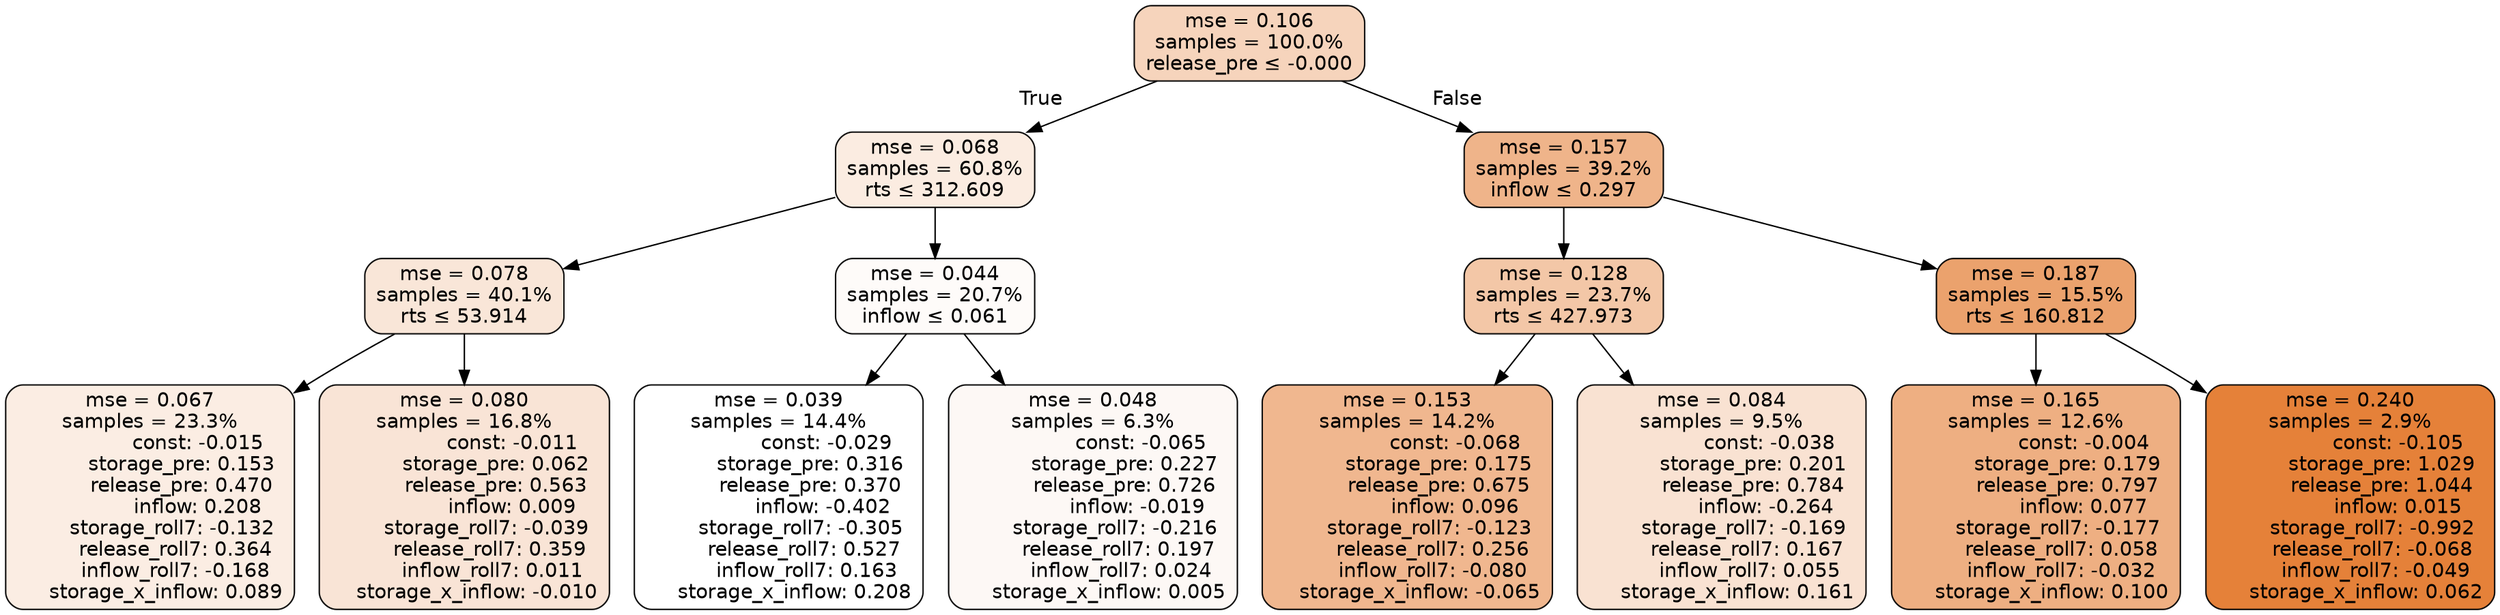 digraph tree {
bgcolor="transparent"
node [shape=rectangle, style="filled, rounded", color="black", fontname=helvetica] ;
edge [fontname=helvetica] ;
	"0" [label="mse = 0.106
samples = 100.0%
release_pre &le; -0.000", fillcolor="#f6d4bc"]
	"1" [label="mse = 0.068
samples = 60.8%
rts &le; 312.609", fillcolor="#fbece1"]
	"2" [label="mse = 0.078
samples = 40.1%
rts &le; 53.914", fillcolor="#f9e6d8"]
	"3" [label="mse = 0.067
samples = 23.3%
               const: -0.015
          storage_pre: 0.153
          release_pre: 0.470
               inflow: 0.208
       storage_roll7: -0.132
        release_roll7: 0.364
        inflow_roll7: -0.168
     storage_x_inflow: 0.089", fillcolor="#fbede3"]
	"4" [label="mse = 0.080
samples = 16.8%
               const: -0.011
          storage_pre: 0.062
          release_pre: 0.563
               inflow: 0.009
       storage_roll7: -0.039
        release_roll7: 0.359
         inflow_roll7: 0.011
    storage_x_inflow: -0.010", fillcolor="#f9e4d6"]
	"5" [label="mse = 0.044
samples = 20.7%
inflow &le; 0.061", fillcolor="#fefbf9"]
	"6" [label="mse = 0.039
samples = 14.4%
               const: -0.029
          storage_pre: 0.316
          release_pre: 0.370
              inflow: -0.402
       storage_roll7: -0.305
        release_roll7: 0.527
         inflow_roll7: 0.163
     storage_x_inflow: 0.208", fillcolor="#ffffff"]
	"7" [label="mse = 0.048
samples = 6.3%
               const: -0.065
          storage_pre: 0.227
          release_pre: 0.726
              inflow: -0.019
       storage_roll7: -0.216
        release_roll7: 0.197
         inflow_roll7: 0.024
     storage_x_inflow: 0.005", fillcolor="#fdf8f5"]
	"8" [label="mse = 0.157
samples = 39.2%
inflow &le; 0.297", fillcolor="#efb48a"]
	"9" [label="mse = 0.128
samples = 23.7%
rts &le; 427.973", fillcolor="#f3c7a7"]
	"10" [label="mse = 0.153
samples = 14.2%
               const: -0.068
          storage_pre: 0.175
          release_pre: 0.675
               inflow: 0.096
       storage_roll7: -0.123
        release_roll7: 0.256
        inflow_roll7: -0.080
    storage_x_inflow: -0.065", fillcolor="#f0b78f"]
	"11" [label="mse = 0.084
samples = 9.5%
               const: -0.038
          storage_pre: 0.201
          release_pre: 0.784
              inflow: -0.264
       storage_roll7: -0.169
        release_roll7: 0.167
         inflow_roll7: 0.055
     storage_x_inflow: 0.161", fillcolor="#f9e2d2"]
	"12" [label="mse = 0.187
samples = 15.5%
rts &le; 160.812", fillcolor="#eba26d"]
	"13" [label="mse = 0.165
samples = 12.6%
               const: -0.004
          storage_pre: 0.179
          release_pre: 0.797
               inflow: 0.077
       storage_roll7: -0.177
        release_roll7: 0.058
        inflow_roll7: -0.032
     storage_x_inflow: 0.100", fillcolor="#eeaf82"]
	"14" [label="mse = 0.240
samples = 2.9%
               const: -0.105
          storage_pre: 1.029
          release_pre: 1.044
               inflow: 0.015
       storage_roll7: -0.992
       release_roll7: -0.068
        inflow_roll7: -0.049
     storage_x_inflow: 0.062", fillcolor="#e58139"]

	"0" -> "1" [labeldistance=2.5, labelangle=45, headlabel="True"]
	"1" -> "2"
	"2" -> "3"
	"2" -> "4"
	"1" -> "5"
	"5" -> "6"
	"5" -> "7"
	"0" -> "8" [labeldistance=2.5, labelangle=-45, headlabel="False"]
	"8" -> "9"
	"9" -> "10"
	"9" -> "11"
	"8" -> "12"
	"12" -> "13"
	"12" -> "14"
}